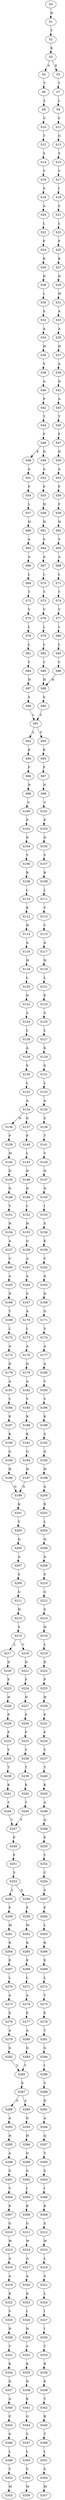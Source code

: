 strict digraph  {
	S0 -> S1 [ label = R ];
	S1 -> S2 [ label = Y ];
	S2 -> S3 [ label = K ];
	S3 -> S4 [ label = S ];
	S3 -> S5 [ label = E ];
	S4 -> S6 [ label = T ];
	S5 -> S7 [ label = T ];
	S6 -> S8 [ label = L ];
	S7 -> S9 [ label = L ];
	S8 -> S10 [ label = V ];
	S9 -> S11 [ label = V ];
	S10 -> S12 [ label = T ];
	S11 -> S13 [ label = G ];
	S12 -> S14 [ label = S ];
	S13 -> S15 [ label = S ];
	S14 -> S16 [ label = V ];
	S15 -> S17 [ label = V ];
	S16 -> S18 [ label = S ];
	S17 -> S19 [ label = I ];
	S18 -> S20 [ label = A ];
	S19 -> S21 [ label = S ];
	S20 -> S22 [ label = L ];
	S21 -> S23 [ label = L ];
	S22 -> S24 [ label = F ];
	S23 -> S25 [ label = F ];
	S24 -> S26 [ label = K ];
	S25 -> S27 [ label = K ];
	S26 -> S28 [ label = D ];
	S27 -> S29 [ label = D ];
	S28 -> S30 [ label = L ];
	S29 -> S31 [ label = W ];
	S30 -> S32 [ label = S ];
	S31 -> S33 [ label = A ];
	S32 -> S34 [ label = A ];
	S33 -> S35 [ label = A ];
	S34 -> S36 [ label = H ];
	S35 -> S37 [ label = H ];
	S36 -> S38 [ label = V ];
	S37 -> S39 [ label = A ];
	S38 -> S40 [ label = A ];
	S39 -> S41 [ label = D ];
	S40 -> S42 [ label = P ];
	S41 -> S43 [ label = A ];
	S42 -> S44 [ label = T ];
	S43 -> S45 [ label = T ];
	S44 -> S46 [ label = F ];
	S45 -> S47 [ label = F ];
	S46 -> S48 [ label = E ];
	S46 -> S49 [ label = D ];
	S47 -> S50 [ label = D ];
	S48 -> S51 [ label = A ];
	S49 -> S52 [ label = A ];
	S50 -> S53 [ label = A ];
	S51 -> S54 [ label = P ];
	S52 -> S55 [ label = P ];
	S53 -> S56 [ label = P ];
	S54 -> S57 [ label = L ];
	S55 -> S58 [ label = H ];
	S56 -> S59 [ label = F ];
	S57 -> S60 [ label = H ];
	S58 -> S61 [ label = H ];
	S59 -> S62 [ label = H ];
	S60 -> S63 [ label = A ];
	S61 -> S64 [ label = S ];
	S62 -> S65 [ label = S ];
	S63 -> S66 [ label = A ];
	S64 -> S67 [ label = A ];
	S65 -> S68 [ label = A ];
	S66 -> S69 [ label = L ];
	S67 -> S70 [ label = L ];
	S68 -> S71 [ label = L ];
	S69 -> S72 [ label = T ];
	S70 -> S73 [ label = T ];
	S71 -> S74 [ label = T ];
	S72 -> S75 [ label = V ];
	S73 -> S76 [ label = V ];
	S74 -> S77 [ label = V ];
	S75 -> S78 [ label = L ];
	S76 -> S79 [ label = L ];
	S77 -> S80 [ label = L ];
	S78 -> S81 [ label = L ];
	S79 -> S82 [ label = L ];
	S80 -> S83 [ label = L ];
	S81 -> S84 [ label = C ];
	S82 -> S85 [ label = C ];
	S83 -> S86 [ label = C ];
	S84 -> S87 [ label = H ];
	S85 -> S88 [ label = H ];
	S86 -> S88 [ label = H ];
	S87 -> S89 [ label = S ];
	S88 -> S90 [ label = S ];
	S89 -> S91 [ label = L ];
	S90 -> S91 [ label = L ];
	S91 -> S92 [ label = L ];
	S91 -> S93 [ label = F ];
	S92 -> S94 [ label = K ];
	S93 -> S95 [ label = K ];
	S94 -> S96 [ label = F ];
	S95 -> S97 [ label = F ];
	S96 -> S98 [ label = N ];
	S97 -> S99 [ label = N ];
	S98 -> S100 [ label = V ];
	S99 -> S101 [ label = V ];
	S100 -> S102 [ label = P ];
	S101 -> S103 [ label = P ];
	S102 -> S104 [ label = D ];
	S103 -> S105 [ label = D ];
	S104 -> S106 [ label = V ];
	S105 -> S107 [ label = V ];
	S106 -> S108 [ label = R ];
	S107 -> S109 [ label = R ];
	S108 -> S110 [ label = L ];
	S109 -> S111 [ label = L ];
	S110 -> S112 [ label = K ];
	S111 -> S113 [ label = V ];
	S112 -> S114 [ label = H ];
	S113 -> S115 [ label = Y ];
	S114 -> S116 [ label = A ];
	S115 -> S117 [ label = A ];
	S116 -> S118 [ label = H ];
	S117 -> S119 [ label = H ];
	S118 -> S120 [ label = L ];
	S119 -> S121 [ label = L ];
	S120 -> S122 [ label = D ];
	S121 -> S123 [ label = E ];
	S122 -> S124 [ label = S ];
	S123 -> S125 [ label = S ];
	S124 -> S126 [ label = L ];
	S125 -> S127 [ label = L ];
	S126 -> S128 [ label = A ];
	S127 -> S129 [ label = K ];
	S128 -> S130 [ label = S ];
	S129 -> S131 [ label = S ];
	S130 -> S132 [ label = L ];
	S131 -> S133 [ label = L ];
	S132 -> S134 [ label = A ];
	S133 -> S135 [ label = A ];
	S134 -> S136 [ label = N ];
	S134 -> S137 [ label = G ];
	S135 -> S138 [ label = S ];
	S136 -> S139 [ label = P ];
	S137 -> S140 [ label = P ];
	S138 -> S141 [ label = T ];
	S139 -> S142 [ label = M ];
	S140 -> S143 [ label = L ];
	S141 -> S144 [ label = V ];
	S142 -> S145 [ label = D ];
	S143 -> S146 [ label = D ];
	S144 -> S147 [ label = N ];
	S145 -> S148 [ label = D ];
	S146 -> S149 [ label = D ];
	S147 -> S150 [ label = D ];
	S148 -> S151 [ label = V ];
	S149 -> S152 [ label = L ];
	S150 -> S153 [ label = I ];
	S151 -> S154 [ label = H ];
	S152 -> S155 [ label = H ];
	S153 -> S156 [ label = S ];
	S154 -> S157 [ label = A ];
	S155 -> S158 [ label = G ];
	S156 -> S159 [ label = K ];
	S157 -> S160 [ label = V ];
	S158 -> S161 [ label = A ];
	S159 -> S162 [ label = V ];
	S160 -> S163 [ label = A ];
	S161 -> S164 [ label = A ];
	S162 -> S165 [ label = A ];
	S163 -> S166 [ label = N ];
	S164 -> S167 [ label = S ];
	S165 -> S168 [ label = D ];
	S166 -> S169 [ label = T ];
	S167 -> S170 [ label = A ];
	S168 -> S171 [ label = G ];
	S169 -> S172 [ label = L ];
	S170 -> S173 [ label = L ];
	S171 -> S174 [ label = V ];
	S172 -> S175 [ label = A ];
	S173 -> S176 [ label = A ];
	S174 -> S177 [ label = A ];
	S175 -> S178 [ label = D ];
	S176 -> S179 [ label = D ];
	S177 -> S180 [ label = A ];
	S178 -> S181 [ label = A ];
	S179 -> S182 [ label = A ];
	S180 -> S183 [ label = V ];
	S181 -> S184 [ label = V ];
	S182 -> S185 [ label = V ];
	S183 -> S186 [ label = V ];
	S184 -> S187 [ label = K ];
	S185 -> S188 [ label = K ];
	S186 -> S189 [ label = K ];
	S187 -> S190 [ label = K ];
	S188 -> S191 [ label = K ];
	S189 -> S192 [ label = S ];
	S190 -> S193 [ label = G ];
	S191 -> S194 [ label = G ];
	S192 -> S195 [ label = G ];
	S193 -> S196 [ label = H ];
	S194 -> S197 [ label = H ];
	S195 -> S198 [ label = H ];
	S196 -> S199 [ label = G ];
	S197 -> S199 [ label = G ];
	S198 -> S200 [ label = A ];
	S199 -> S201 [ label = K ];
	S200 -> S202 [ label = R ];
	S201 -> S203 [ label = V ];
	S202 -> S204 [ label = L ];
	S203 -> S205 [ label = Q ];
	S204 -> S206 [ label = Q ];
	S205 -> S207 [ label = A ];
	S206 -> S208 [ label = A ];
	S207 -> S209 [ label = S ];
	S208 -> S210 [ label = S ];
	S209 -> S211 [ label = G ];
	S210 -> S212 [ label = G ];
	S211 -> S213 [ label = H ];
	S212 -> S214 [ label = S ];
	S213 -> S215 [ label = S ];
	S214 -> S216 [ label = H ];
	S215 -> S217 [ label = L ];
	S215 -> S218 [ label = V ];
	S216 -> S219 [ label = L ];
	S217 -> S220 [ label = D ];
	S218 -> S221 [ label = D ];
	S219 -> S222 [ label = D ];
	S220 -> S223 [ label = F ];
	S221 -> S224 [ label = F ];
	S222 -> S225 [ label = F ];
	S223 -> S226 [ label = H ];
	S224 -> S227 [ label = H ];
	S225 -> S228 [ label = H ];
	S226 -> S229 [ label = P ];
	S227 -> S230 [ label = P ];
	S228 -> S231 [ label = P ];
	S229 -> S232 [ label = F ];
	S230 -> S233 [ label = F ];
	S231 -> S234 [ label = F ];
	S232 -> S235 [ label = Y ];
	S233 -> S236 [ label = Y ];
	S234 -> S237 [ label = Y ];
	S235 -> S238 [ label = T ];
	S236 -> S239 [ label = T ];
	S237 -> S240 [ label = T ];
	S238 -> S241 [ label = K ];
	S239 -> S242 [ label = K ];
	S240 -> S243 [ label = K ];
	S241 -> S244 [ label = T ];
	S242 -> S245 [ label = T ];
	S243 -> S246 [ label = A ];
	S244 -> S247 [ label = T ];
	S245 -> S247 [ label = T ];
	S246 -> S248 [ label = Q ];
	S247 -> S249 [ label = P ];
	S248 -> S250 [ label = P ];
	S249 -> S251 [ label = F ];
	S250 -> S252 [ label = Y ];
	S251 -> S253 [ label = S ];
	S252 -> S254 [ label = C ];
	S253 -> S255 [ label = L ];
	S253 -> S256 [ label = A ];
	S254 -> S257 [ label = S ];
	S255 -> S258 [ label = F ];
	S256 -> S259 [ label = F ];
	S257 -> S260 [ label = F ];
	S258 -> S261 [ label = M ];
	S259 -> S262 [ label = M ];
	S260 -> S263 [ label = L ];
	S261 -> S264 [ label = R ];
	S262 -> S265 [ label = R ];
	S263 -> S266 [ label = R ];
	S264 -> S267 [ label = E ];
	S265 -> S268 [ label = E ];
	S266 -> S269 [ label = E ];
	S267 -> S270 [ label = L ];
	S268 -> S271 [ label = L ];
	S269 -> S272 [ label = L ];
	S270 -> S273 [ label = A ];
	S271 -> S274 [ label = A ];
	S272 -> S275 [ label = T ];
	S273 -> S276 [ label = E ];
	S274 -> S277 [ label = E ];
	S275 -> S278 [ label = E ];
	S276 -> S279 [ label = A ];
	S277 -> S280 [ label = A ];
	S278 -> S281 [ label = T ];
	S279 -> S282 [ label = G ];
	S280 -> S283 [ label = G ];
	S281 -> S284 [ label = G ];
	S282 -> S285 [ label = Y ];
	S283 -> S285 [ label = Y ];
	S284 -> S286 [ label = I ];
	S285 -> S287 [ label = E ];
	S286 -> S288 [ label = V ];
	S287 -> S289 [ label = G ];
	S287 -> S290 [ label = A ];
	S288 -> S291 [ label = D ];
	S289 -> S292 [ label = A ];
	S290 -> S293 [ label = G ];
	S291 -> S294 [ label = A ];
	S292 -> S295 [ label = H ];
	S293 -> S296 [ label = H ];
	S294 -> S297 [ label = Q ];
	S295 -> S298 [ label = A ];
	S296 -> S299 [ label = G ];
	S297 -> S300 [ label = T ];
	S298 -> S301 [ label = G ];
	S299 -> S302 [ label = G ];
	S300 -> S303 [ label = S ];
	S301 -> S304 [ label = V ];
	S302 -> S305 [ label = I ];
	S303 -> S306 [ label = I ];
	S304 -> S307 [ label = K ];
	S305 -> S308 [ label = K ];
	S306 -> S309 [ label = K ];
	S307 -> S310 [ label = G ];
	S308 -> S311 [ label = G ];
	S309 -> S312 [ label = S ];
	S310 -> S313 [ label = W ];
	S311 -> S314 [ label = W ];
	S312 -> S315 [ label = W ];
	S313 -> S316 [ label = A ];
	S314 -> S317 [ label = A ];
	S315 -> S318 [ label = L ];
	S316 -> S319 [ label = A ];
	S317 -> S320 [ label = A ];
	S318 -> S321 [ label = S ];
	S319 -> S322 [ label = K ];
	S320 -> S323 [ label = K ];
	S321 -> S324 [ label = L ];
	S322 -> S325 [ label = V ];
	S323 -> S326 [ label = I ];
	S324 -> S327 [ label = I ];
	S325 -> S328 [ label = N ];
	S326 -> S329 [ label = N ];
	S327 -> S330 [ label = I ];
	S328 -> S331 [ label = T ];
	S329 -> S332 [ label = S ];
	S330 -> S333 [ label = T ];
	S331 -> S334 [ label = K ];
	S332 -> S335 [ label = K ];
	S333 -> S336 [ label = R ];
	S334 -> S337 [ label = D ];
	S335 -> S338 [ label = D ];
	S336 -> S339 [ label = E ];
	S337 -> S340 [ label = A ];
	S338 -> S341 [ label = E ];
	S339 -> S342 [ label = T ];
	S340 -> S343 [ label = P ];
	S341 -> S344 [ label = G ];
	S342 -> S345 [ label = R ];
	S343 -> S346 [ label = S ];
	S344 -> S347 [ label = S ];
	S345 -> S348 [ label = T ];
	S346 -> S349 [ label = L ];
	S347 -> S350 [ label = L ];
	S348 -> S351 [ label = L ];
	S349 -> S352 [ label = V ];
	S350 -> S353 [ label = V ];
	S351 -> S354 [ label = S ];
	S352 -> S355 [ label = M ];
	S353 -> S356 [ label = M ];
	S354 -> S357 [ label = M ];
}
